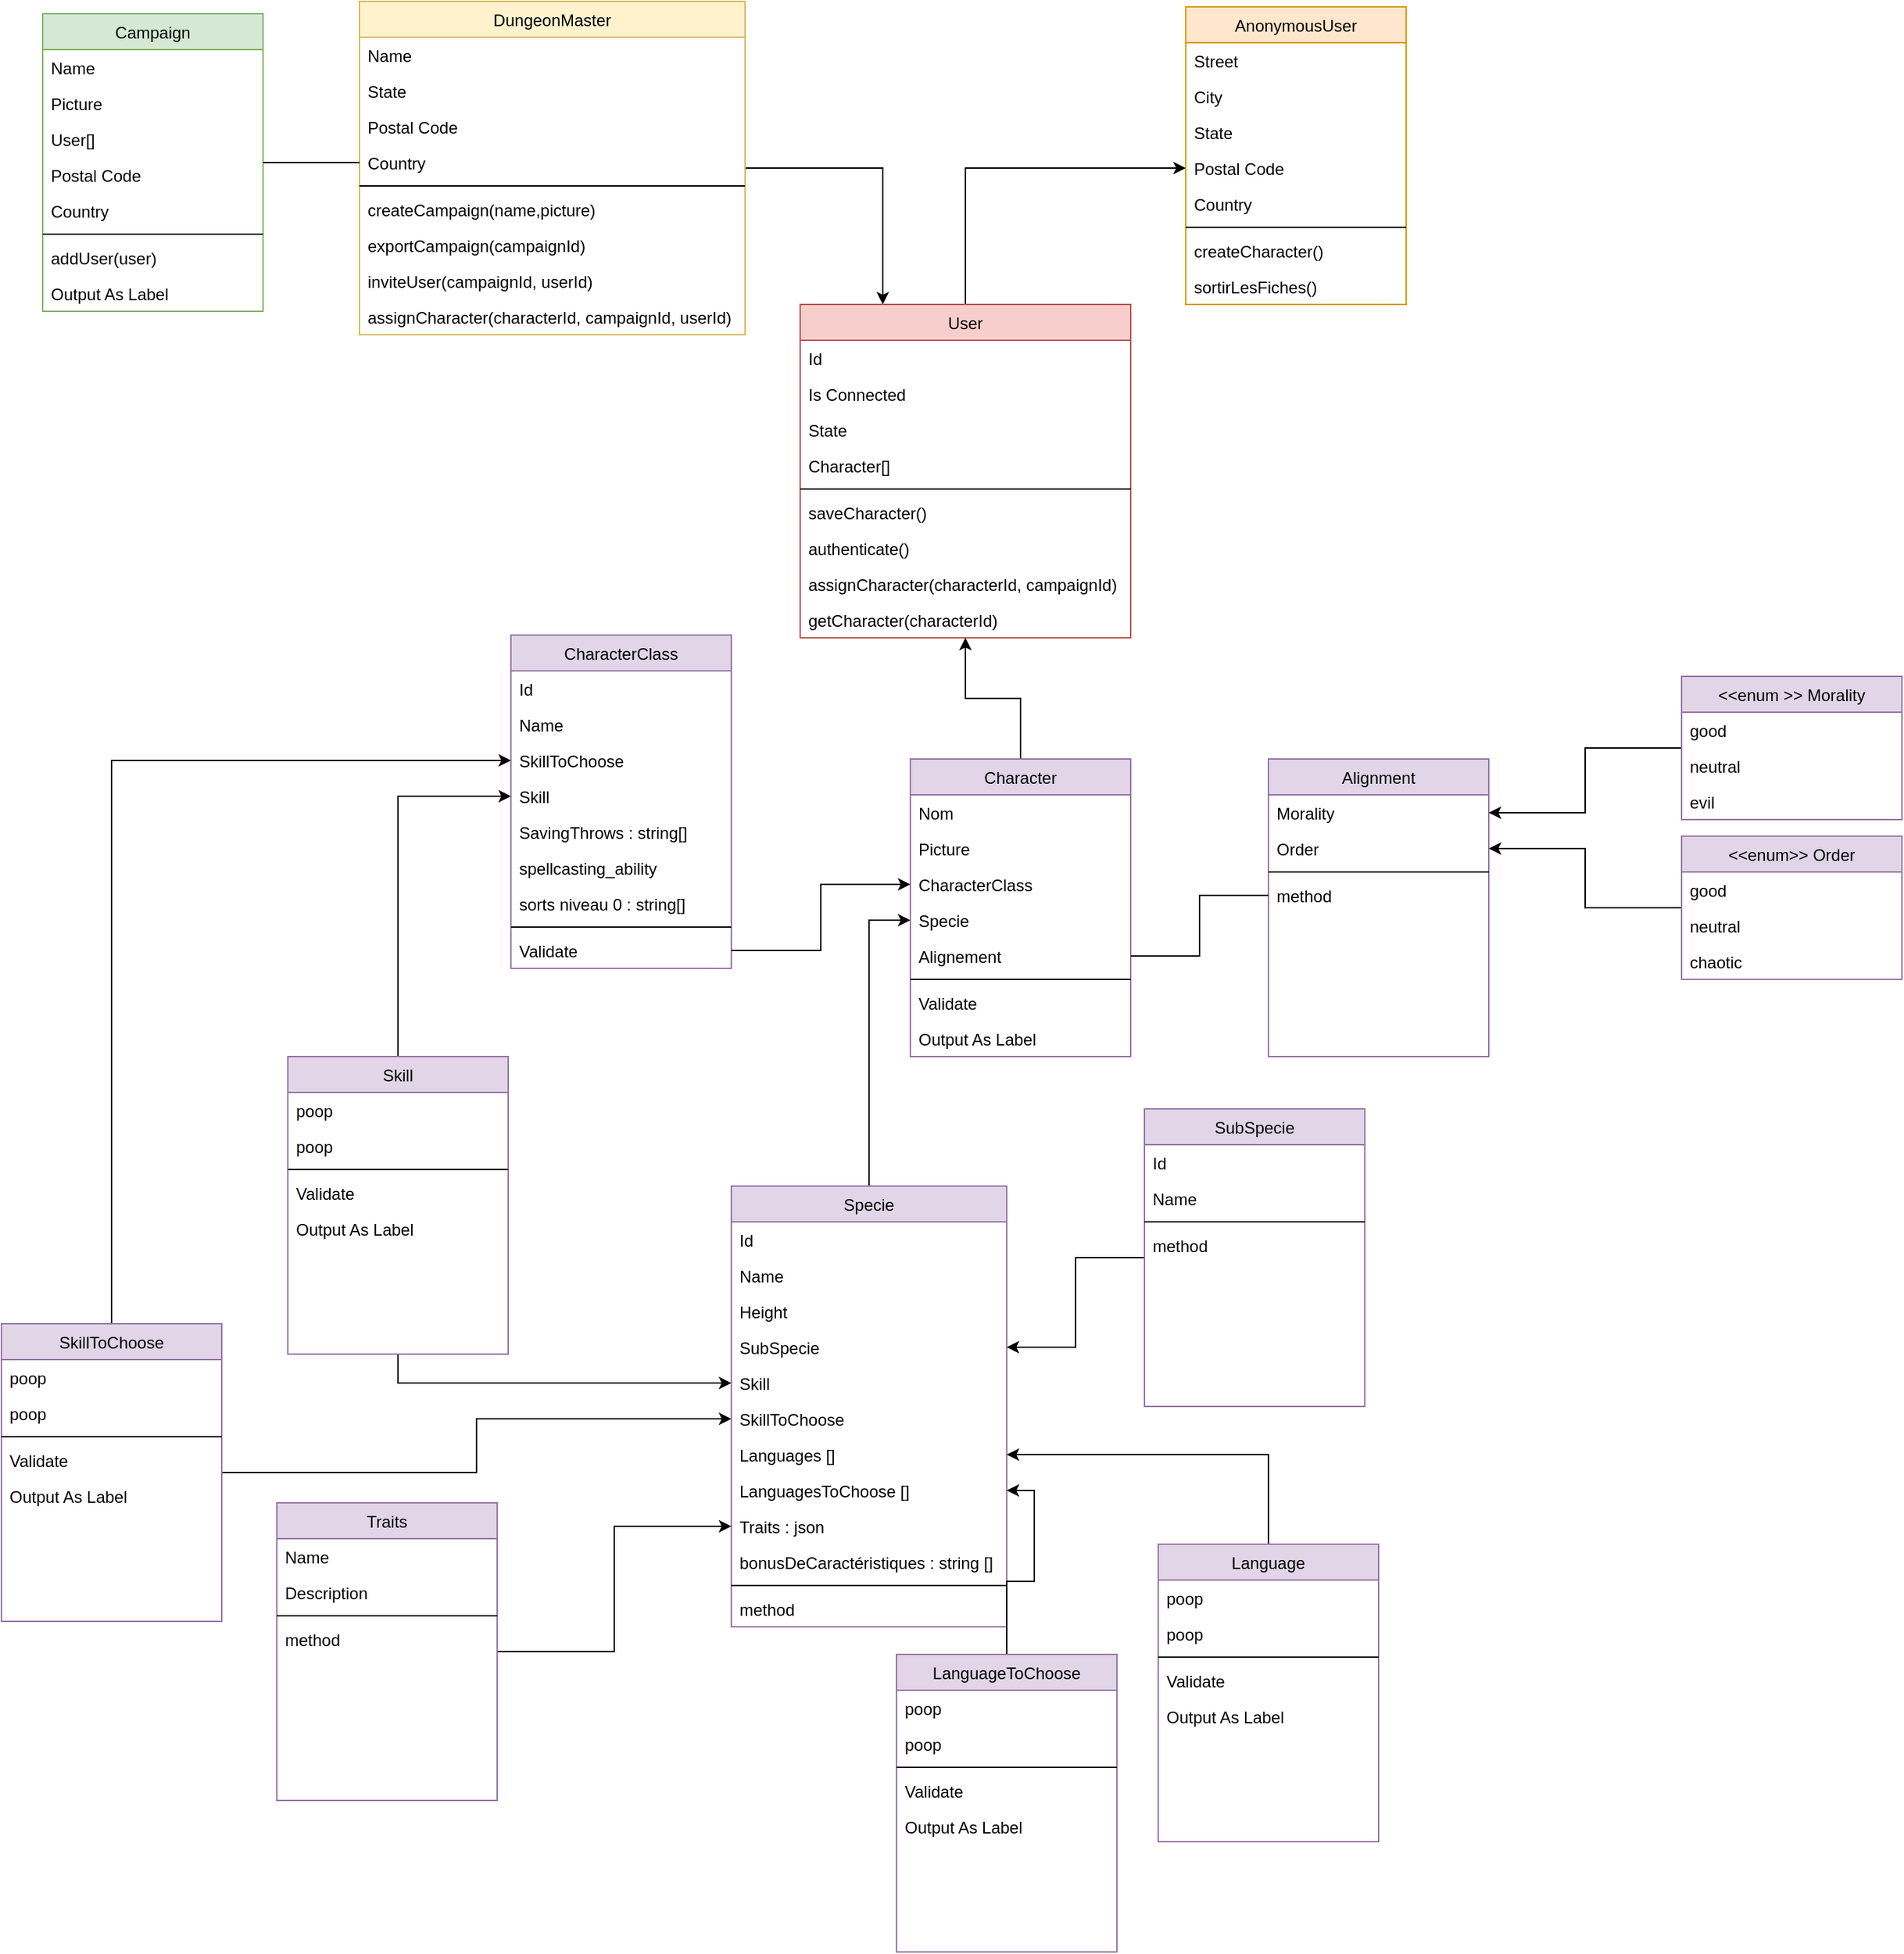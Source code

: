 <mxfile version="24.7.16">
  <diagram id="C5RBs43oDa-KdzZeNtuy" name="Page-1">
    <mxGraphModel dx="1887" dy="766" grid="1" gridSize="10" guides="1" tooltips="1" connect="1" arrows="1" fold="1" page="1" pageScale="1" pageWidth="827" pageHeight="1169" math="0" shadow="0">
      <root>
        <mxCell id="WIyWlLk6GJQsqaUBKTNV-0" />
        <mxCell id="WIyWlLk6GJQsqaUBKTNV-1" parent="WIyWlLk6GJQsqaUBKTNV-0" />
        <mxCell id="zkfFHV4jXpPFQw0GAbJ--17" value="AnonymousUser" style="swimlane;fontStyle=0;align=center;verticalAlign=top;childLayout=stackLayout;horizontal=1;startSize=26;horizontalStack=0;resizeParent=1;resizeLast=0;collapsible=1;marginBottom=0;rounded=0;shadow=0;strokeWidth=1;fillColor=#ffe6cc;strokeColor=#d79b00;" parent="WIyWlLk6GJQsqaUBKTNV-1" vertex="1">
          <mxGeometry x="600" y="64" width="160" height="216" as="geometry">
            <mxRectangle x="550" y="140" width="160" height="26" as="alternateBounds" />
          </mxGeometry>
        </mxCell>
        <mxCell id="zkfFHV4jXpPFQw0GAbJ--18" value="Street" style="text;align=left;verticalAlign=top;spacingLeft=4;spacingRight=4;overflow=hidden;rotatable=0;points=[[0,0.5],[1,0.5]];portConstraint=eastwest;" parent="zkfFHV4jXpPFQw0GAbJ--17" vertex="1">
          <mxGeometry y="26" width="160" height="26" as="geometry" />
        </mxCell>
        <mxCell id="zkfFHV4jXpPFQw0GAbJ--19" value="City" style="text;align=left;verticalAlign=top;spacingLeft=4;spacingRight=4;overflow=hidden;rotatable=0;points=[[0,0.5],[1,0.5]];portConstraint=eastwest;rounded=0;shadow=0;html=0;" parent="zkfFHV4jXpPFQw0GAbJ--17" vertex="1">
          <mxGeometry y="52" width="160" height="26" as="geometry" />
        </mxCell>
        <mxCell id="zkfFHV4jXpPFQw0GAbJ--20" value="State" style="text;align=left;verticalAlign=top;spacingLeft=4;spacingRight=4;overflow=hidden;rotatable=0;points=[[0,0.5],[1,0.5]];portConstraint=eastwest;rounded=0;shadow=0;html=0;" parent="zkfFHV4jXpPFQw0GAbJ--17" vertex="1">
          <mxGeometry y="78" width="160" height="26" as="geometry" />
        </mxCell>
        <mxCell id="zkfFHV4jXpPFQw0GAbJ--21" value="Postal Code" style="text;align=left;verticalAlign=top;spacingLeft=4;spacingRight=4;overflow=hidden;rotatable=0;points=[[0,0.5],[1,0.5]];portConstraint=eastwest;rounded=0;shadow=0;html=0;" parent="zkfFHV4jXpPFQw0GAbJ--17" vertex="1">
          <mxGeometry y="104" width="160" height="26" as="geometry" />
        </mxCell>
        <mxCell id="zkfFHV4jXpPFQw0GAbJ--22" value="Country" style="text;align=left;verticalAlign=top;spacingLeft=4;spacingRight=4;overflow=hidden;rotatable=0;points=[[0,0.5],[1,0.5]];portConstraint=eastwest;rounded=0;shadow=0;html=0;" parent="zkfFHV4jXpPFQw0GAbJ--17" vertex="1">
          <mxGeometry y="130" width="160" height="26" as="geometry" />
        </mxCell>
        <mxCell id="zkfFHV4jXpPFQw0GAbJ--23" value="" style="line;html=1;strokeWidth=1;align=left;verticalAlign=middle;spacingTop=-1;spacingLeft=3;spacingRight=3;rotatable=0;labelPosition=right;points=[];portConstraint=eastwest;" parent="zkfFHV4jXpPFQw0GAbJ--17" vertex="1">
          <mxGeometry y="156" width="160" height="8" as="geometry" />
        </mxCell>
        <mxCell id="zkfFHV4jXpPFQw0GAbJ--24" value="createCharacter()" style="text;align=left;verticalAlign=top;spacingLeft=4;spacingRight=4;overflow=hidden;rotatable=0;points=[[0,0.5],[1,0.5]];portConstraint=eastwest;" parent="zkfFHV4jXpPFQw0GAbJ--17" vertex="1">
          <mxGeometry y="164" width="160" height="26" as="geometry" />
        </mxCell>
        <mxCell id="zkfFHV4jXpPFQw0GAbJ--25" value="sortirLesFiches()" style="text;align=left;verticalAlign=top;spacingLeft=4;spacingRight=4;overflow=hidden;rotatable=0;points=[[0,0.5],[1,0.5]];portConstraint=eastwest;" parent="zkfFHV4jXpPFQw0GAbJ--17" vertex="1">
          <mxGeometry y="190" width="160" height="26" as="geometry" />
        </mxCell>
        <mxCell id="bX2xPzZNWtFRiliaFKs1-122" style="edgeStyle=orthogonalEdgeStyle;rounded=0;orthogonalLoop=1;jettySize=auto;html=1;entryX=0.25;entryY=0;entryDx=0;entryDy=0;" parent="WIyWlLk6GJQsqaUBKTNV-1" source="bX2xPzZNWtFRiliaFKs1-0" target="bX2xPzZNWtFRiliaFKs1-9" edge="1">
          <mxGeometry relative="1" as="geometry" />
        </mxCell>
        <mxCell id="bX2xPzZNWtFRiliaFKs1-0" value="DungeonMaster" style="swimlane;fontStyle=0;align=center;verticalAlign=top;childLayout=stackLayout;horizontal=1;startSize=26;horizontalStack=0;resizeParent=1;resizeLast=0;collapsible=1;marginBottom=0;rounded=0;shadow=0;strokeWidth=1;fillColor=#fff2cc;strokeColor=#d6b656;" parent="WIyWlLk6GJQsqaUBKTNV-1" vertex="1">
          <mxGeometry y="60" width="280" height="242" as="geometry">
            <mxRectangle x="550" y="140" width="160" height="26" as="alternateBounds" />
          </mxGeometry>
        </mxCell>
        <mxCell id="bX2xPzZNWtFRiliaFKs1-2" value="Name" style="text;align=left;verticalAlign=top;spacingLeft=4;spacingRight=4;overflow=hidden;rotatable=0;points=[[0,0.5],[1,0.5]];portConstraint=eastwest;rounded=0;shadow=0;html=0;" parent="bX2xPzZNWtFRiliaFKs1-0" vertex="1">
          <mxGeometry y="26" width="280" height="26" as="geometry" />
        </mxCell>
        <mxCell id="bX2xPzZNWtFRiliaFKs1-3" value="State" style="text;align=left;verticalAlign=top;spacingLeft=4;spacingRight=4;overflow=hidden;rotatable=0;points=[[0,0.5],[1,0.5]];portConstraint=eastwest;rounded=0;shadow=0;html=0;" parent="bX2xPzZNWtFRiliaFKs1-0" vertex="1">
          <mxGeometry y="52" width="280" height="26" as="geometry" />
        </mxCell>
        <mxCell id="bX2xPzZNWtFRiliaFKs1-4" value="Postal Code" style="text;align=left;verticalAlign=top;spacingLeft=4;spacingRight=4;overflow=hidden;rotatable=0;points=[[0,0.5],[1,0.5]];portConstraint=eastwest;rounded=0;shadow=0;html=0;" parent="bX2xPzZNWtFRiliaFKs1-0" vertex="1">
          <mxGeometry y="78" width="280" height="26" as="geometry" />
        </mxCell>
        <mxCell id="bX2xPzZNWtFRiliaFKs1-5" value="Country" style="text;align=left;verticalAlign=top;spacingLeft=4;spacingRight=4;overflow=hidden;rotatable=0;points=[[0,0.5],[1,0.5]];portConstraint=eastwest;rounded=0;shadow=0;html=0;" parent="bX2xPzZNWtFRiliaFKs1-0" vertex="1">
          <mxGeometry y="104" width="280" height="26" as="geometry" />
        </mxCell>
        <mxCell id="bX2xPzZNWtFRiliaFKs1-6" value="" style="line;html=1;strokeWidth=1;align=left;verticalAlign=middle;spacingTop=-1;spacingLeft=3;spacingRight=3;rotatable=0;labelPosition=right;points=[];portConstraint=eastwest;" parent="bX2xPzZNWtFRiliaFKs1-0" vertex="1">
          <mxGeometry y="130" width="280" height="8" as="geometry" />
        </mxCell>
        <mxCell id="bX2xPzZNWtFRiliaFKs1-7" value="createCampaign(name,picture)" style="text;align=left;verticalAlign=top;spacingLeft=4;spacingRight=4;overflow=hidden;rotatable=0;points=[[0,0.5],[1,0.5]];portConstraint=eastwest;" parent="bX2xPzZNWtFRiliaFKs1-0" vertex="1">
          <mxGeometry y="138" width="280" height="26" as="geometry" />
        </mxCell>
        <mxCell id="bX2xPzZNWtFRiliaFKs1-8" value="exportCampaign(campaignId)" style="text;align=left;verticalAlign=top;spacingLeft=4;spacingRight=4;overflow=hidden;rotatable=0;points=[[0,0.5],[1,0.5]];portConstraint=eastwest;" parent="bX2xPzZNWtFRiliaFKs1-0" vertex="1">
          <mxGeometry y="164" width="280" height="26" as="geometry" />
        </mxCell>
        <mxCell id="TBoMrT-EHcbr-hpZWNhf-5" value="inviteUser(campaignId, userId)" style="text;align=left;verticalAlign=top;spacingLeft=4;spacingRight=4;overflow=hidden;rotatable=0;points=[[0,0.5],[1,0.5]];portConstraint=eastwest;" vertex="1" parent="bX2xPzZNWtFRiliaFKs1-0">
          <mxGeometry y="190" width="280" height="26" as="geometry" />
        </mxCell>
        <mxCell id="TBoMrT-EHcbr-hpZWNhf-6" value="assignCharacter(characterId, campaignId, userId)" style="text;align=left;verticalAlign=top;spacingLeft=4;spacingRight=4;overflow=hidden;rotatable=0;points=[[0,0.5],[1,0.5]];portConstraint=eastwest;" vertex="1" parent="bX2xPzZNWtFRiliaFKs1-0">
          <mxGeometry y="216" width="280" height="26" as="geometry" />
        </mxCell>
        <mxCell id="TBoMrT-EHcbr-hpZWNhf-1" style="edgeStyle=orthogonalEdgeStyle;rounded=0;orthogonalLoop=1;jettySize=auto;html=1;entryX=0;entryY=0.5;entryDx=0;entryDy=0;" edge="1" parent="WIyWlLk6GJQsqaUBKTNV-1" source="bX2xPzZNWtFRiliaFKs1-9" target="zkfFHV4jXpPFQw0GAbJ--21">
          <mxGeometry relative="1" as="geometry" />
        </mxCell>
        <mxCell id="bX2xPzZNWtFRiliaFKs1-9" value="User" style="swimlane;fontStyle=0;align=center;verticalAlign=top;childLayout=stackLayout;horizontal=1;startSize=26;horizontalStack=0;resizeParent=1;resizeLast=0;collapsible=1;marginBottom=0;rounded=0;shadow=0;strokeWidth=1;fillColor=#f8cecc;strokeColor=#b85450;" parent="WIyWlLk6GJQsqaUBKTNV-1" vertex="1">
          <mxGeometry x="320" y="280" width="240" height="242" as="geometry">
            <mxRectangle x="550" y="140" width="160" height="26" as="alternateBounds" />
          </mxGeometry>
        </mxCell>
        <mxCell id="bX2xPzZNWtFRiliaFKs1-10" value="Id" style="text;align=left;verticalAlign=top;spacingLeft=4;spacingRight=4;overflow=hidden;rotatable=0;points=[[0,0.5],[1,0.5]];portConstraint=eastwest;" parent="bX2xPzZNWtFRiliaFKs1-9" vertex="1">
          <mxGeometry y="26" width="240" height="26" as="geometry" />
        </mxCell>
        <mxCell id="bX2xPzZNWtFRiliaFKs1-11" value="Is Connected" style="text;align=left;verticalAlign=top;spacingLeft=4;spacingRight=4;overflow=hidden;rotatable=0;points=[[0,0.5],[1,0.5]];portConstraint=eastwest;rounded=0;shadow=0;html=0;" parent="bX2xPzZNWtFRiliaFKs1-9" vertex="1">
          <mxGeometry y="52" width="240" height="26" as="geometry" />
        </mxCell>
        <mxCell id="bX2xPzZNWtFRiliaFKs1-12" value="State" style="text;align=left;verticalAlign=top;spacingLeft=4;spacingRight=4;overflow=hidden;rotatable=0;points=[[0,0.5],[1,0.5]];portConstraint=eastwest;rounded=0;shadow=0;html=0;" parent="bX2xPzZNWtFRiliaFKs1-9" vertex="1">
          <mxGeometry y="78" width="240" height="26" as="geometry" />
        </mxCell>
        <mxCell id="bX2xPzZNWtFRiliaFKs1-13" value="Character[]" style="text;align=left;verticalAlign=top;spacingLeft=4;spacingRight=4;overflow=hidden;rotatable=0;points=[[0,0.5],[1,0.5]];portConstraint=eastwest;rounded=0;shadow=0;html=0;" parent="bX2xPzZNWtFRiliaFKs1-9" vertex="1">
          <mxGeometry y="104" width="240" height="26" as="geometry" />
        </mxCell>
        <mxCell id="bX2xPzZNWtFRiliaFKs1-15" value="" style="line;html=1;strokeWidth=1;align=left;verticalAlign=middle;spacingTop=-1;spacingLeft=3;spacingRight=3;rotatable=0;labelPosition=right;points=[];portConstraint=eastwest;" parent="bX2xPzZNWtFRiliaFKs1-9" vertex="1">
          <mxGeometry y="130" width="240" height="8" as="geometry" />
        </mxCell>
        <mxCell id="bX2xPzZNWtFRiliaFKs1-16" value="saveCharacter()" style="text;align=left;verticalAlign=top;spacingLeft=4;spacingRight=4;overflow=hidden;rotatable=0;points=[[0,0.5],[1,0.5]];portConstraint=eastwest;" parent="bX2xPzZNWtFRiliaFKs1-9" vertex="1">
          <mxGeometry y="138" width="240" height="26" as="geometry" />
        </mxCell>
        <mxCell id="bX2xPzZNWtFRiliaFKs1-17" value="authenticate()" style="text;align=left;verticalAlign=top;spacingLeft=4;spacingRight=4;overflow=hidden;rotatable=0;points=[[0,0.5],[1,0.5]];portConstraint=eastwest;" parent="bX2xPzZNWtFRiliaFKs1-9" vertex="1">
          <mxGeometry y="164" width="240" height="26" as="geometry" />
        </mxCell>
        <mxCell id="TBoMrT-EHcbr-hpZWNhf-0" value="assignCharacter(characterId, campaignId)" style="text;align=left;verticalAlign=top;spacingLeft=4;spacingRight=4;overflow=hidden;rotatable=0;points=[[0,0.5],[1,0.5]];portConstraint=eastwest;" vertex="1" parent="bX2xPzZNWtFRiliaFKs1-9">
          <mxGeometry y="190" width="240" height="26" as="geometry" />
        </mxCell>
        <mxCell id="TBoMrT-EHcbr-hpZWNhf-27" value="getCharacter(characterId)" style="text;align=left;verticalAlign=top;spacingLeft=4;spacingRight=4;overflow=hidden;rotatable=0;points=[[0,0.5],[1,0.5]];portConstraint=eastwest;" vertex="1" parent="bX2xPzZNWtFRiliaFKs1-9">
          <mxGeometry y="216" width="240" height="26" as="geometry" />
        </mxCell>
        <mxCell id="bX2xPzZNWtFRiliaFKs1-85" style="edgeStyle=orthogonalEdgeStyle;rounded=0;orthogonalLoop=1;jettySize=auto;html=1;entryX=0.5;entryY=1;entryDx=0;entryDy=0;" parent="WIyWlLk6GJQsqaUBKTNV-1" source="bX2xPzZNWtFRiliaFKs1-20" target="bX2xPzZNWtFRiliaFKs1-9" edge="1">
          <mxGeometry relative="1" as="geometry" />
        </mxCell>
        <mxCell id="bX2xPzZNWtFRiliaFKs1-20" value="Character" style="swimlane;fontStyle=0;align=center;verticalAlign=top;childLayout=stackLayout;horizontal=1;startSize=26;horizontalStack=0;resizeParent=1;resizeLast=0;collapsible=1;marginBottom=0;rounded=0;shadow=0;strokeWidth=1;fillColor=#e1d5e7;strokeColor=#9673a6;" parent="WIyWlLk6GJQsqaUBKTNV-1" vertex="1">
          <mxGeometry x="400" y="610" width="160" height="216" as="geometry">
            <mxRectangle x="550" y="140" width="160" height="26" as="alternateBounds" />
          </mxGeometry>
        </mxCell>
        <mxCell id="bX2xPzZNWtFRiliaFKs1-21" value="Nom" style="text;align=left;verticalAlign=top;spacingLeft=4;spacingRight=4;overflow=hidden;rotatable=0;points=[[0,0.5],[1,0.5]];portConstraint=eastwest;" parent="bX2xPzZNWtFRiliaFKs1-20" vertex="1">
          <mxGeometry y="26" width="160" height="26" as="geometry" />
        </mxCell>
        <mxCell id="bX2xPzZNWtFRiliaFKs1-22" value="Picture" style="text;align=left;verticalAlign=top;spacingLeft=4;spacingRight=4;overflow=hidden;rotatable=0;points=[[0,0.5],[1,0.5]];portConstraint=eastwest;rounded=0;shadow=0;html=0;" parent="bX2xPzZNWtFRiliaFKs1-20" vertex="1">
          <mxGeometry y="52" width="160" height="26" as="geometry" />
        </mxCell>
        <mxCell id="bX2xPzZNWtFRiliaFKs1-24" value="CharacterClass" style="text;align=left;verticalAlign=top;spacingLeft=4;spacingRight=4;overflow=hidden;rotatable=0;points=[[0,0.5],[1,0.5]];portConstraint=eastwest;rounded=0;shadow=0;html=0;" parent="bX2xPzZNWtFRiliaFKs1-20" vertex="1">
          <mxGeometry y="78" width="160" height="26" as="geometry" />
        </mxCell>
        <mxCell id="bX2xPzZNWtFRiliaFKs1-25" value="Specie" style="text;align=left;verticalAlign=top;spacingLeft=4;spacingRight=4;overflow=hidden;rotatable=0;points=[[0,0.5],[1,0.5]];portConstraint=eastwest;rounded=0;shadow=0;html=0;" parent="bX2xPzZNWtFRiliaFKs1-20" vertex="1">
          <mxGeometry y="104" width="160" height="26" as="geometry" />
        </mxCell>
        <mxCell id="bX2xPzZNWtFRiliaFKs1-123" value="Alignement" style="text;align=left;verticalAlign=top;spacingLeft=4;spacingRight=4;overflow=hidden;rotatable=0;points=[[0,0.5],[1,0.5]];portConstraint=eastwest;rounded=0;shadow=0;html=0;" parent="bX2xPzZNWtFRiliaFKs1-20" vertex="1">
          <mxGeometry y="130" width="160" height="26" as="geometry" />
        </mxCell>
        <mxCell id="bX2xPzZNWtFRiliaFKs1-26" value="" style="line;html=1;strokeWidth=1;align=left;verticalAlign=middle;spacingTop=-1;spacingLeft=3;spacingRight=3;rotatable=0;labelPosition=right;points=[];portConstraint=eastwest;" parent="bX2xPzZNWtFRiliaFKs1-20" vertex="1">
          <mxGeometry y="156" width="160" height="8" as="geometry" />
        </mxCell>
        <mxCell id="bX2xPzZNWtFRiliaFKs1-27" value="Validate" style="text;align=left;verticalAlign=top;spacingLeft=4;spacingRight=4;overflow=hidden;rotatable=0;points=[[0,0.5],[1,0.5]];portConstraint=eastwest;" parent="bX2xPzZNWtFRiliaFKs1-20" vertex="1">
          <mxGeometry y="164" width="160" height="26" as="geometry" />
        </mxCell>
        <mxCell id="bX2xPzZNWtFRiliaFKs1-28" value="Output As Label" style="text;align=left;verticalAlign=top;spacingLeft=4;spacingRight=4;overflow=hidden;rotatable=0;points=[[0,0.5],[1,0.5]];portConstraint=eastwest;" parent="bX2xPzZNWtFRiliaFKs1-20" vertex="1">
          <mxGeometry y="190" width="160" height="26" as="geometry" />
        </mxCell>
        <mxCell id="bX2xPzZNWtFRiliaFKs1-29" value="Campaign" style="swimlane;fontStyle=0;align=center;verticalAlign=top;childLayout=stackLayout;horizontal=1;startSize=26;horizontalStack=0;resizeParent=1;resizeLast=0;collapsible=1;marginBottom=0;rounded=0;shadow=0;strokeWidth=1;fillColor=#d5e8d4;strokeColor=#82b366;" parent="WIyWlLk6GJQsqaUBKTNV-1" vertex="1">
          <mxGeometry x="-230" y="69" width="160" height="216" as="geometry">
            <mxRectangle x="550" y="140" width="160" height="26" as="alternateBounds" />
          </mxGeometry>
        </mxCell>
        <mxCell id="bX2xPzZNWtFRiliaFKs1-30" value="Name" style="text;align=left;verticalAlign=top;spacingLeft=4;spacingRight=4;overflow=hidden;rotatable=0;points=[[0,0.5],[1,0.5]];portConstraint=eastwest;" parent="bX2xPzZNWtFRiliaFKs1-29" vertex="1">
          <mxGeometry y="26" width="160" height="26" as="geometry" />
        </mxCell>
        <mxCell id="bX2xPzZNWtFRiliaFKs1-32" value="Picture" style="text;align=left;verticalAlign=top;spacingLeft=4;spacingRight=4;overflow=hidden;rotatable=0;points=[[0,0.5],[1,0.5]];portConstraint=eastwest;rounded=0;shadow=0;html=0;" parent="bX2xPzZNWtFRiliaFKs1-29" vertex="1">
          <mxGeometry y="52" width="160" height="26" as="geometry" />
        </mxCell>
        <mxCell id="bX2xPzZNWtFRiliaFKs1-31" value="User[]" style="text;align=left;verticalAlign=top;spacingLeft=4;spacingRight=4;overflow=hidden;rotatable=0;points=[[0,0.5],[1,0.5]];portConstraint=eastwest;rounded=0;shadow=0;html=0;" parent="bX2xPzZNWtFRiliaFKs1-29" vertex="1">
          <mxGeometry y="78" width="160" height="26" as="geometry" />
        </mxCell>
        <mxCell id="bX2xPzZNWtFRiliaFKs1-33" value="Postal Code" style="text;align=left;verticalAlign=top;spacingLeft=4;spacingRight=4;overflow=hidden;rotatable=0;points=[[0,0.5],[1,0.5]];portConstraint=eastwest;rounded=0;shadow=0;html=0;" parent="bX2xPzZNWtFRiliaFKs1-29" vertex="1">
          <mxGeometry y="104" width="160" height="26" as="geometry" />
        </mxCell>
        <mxCell id="bX2xPzZNWtFRiliaFKs1-34" value="Country" style="text;align=left;verticalAlign=top;spacingLeft=4;spacingRight=4;overflow=hidden;rotatable=0;points=[[0,0.5],[1,0.5]];portConstraint=eastwest;rounded=0;shadow=0;html=0;" parent="bX2xPzZNWtFRiliaFKs1-29" vertex="1">
          <mxGeometry y="130" width="160" height="26" as="geometry" />
        </mxCell>
        <mxCell id="bX2xPzZNWtFRiliaFKs1-35" value="" style="line;html=1;strokeWidth=1;align=left;verticalAlign=middle;spacingTop=-1;spacingLeft=3;spacingRight=3;rotatable=0;labelPosition=right;points=[];portConstraint=eastwest;" parent="bX2xPzZNWtFRiliaFKs1-29" vertex="1">
          <mxGeometry y="156" width="160" height="8" as="geometry" />
        </mxCell>
        <mxCell id="bX2xPzZNWtFRiliaFKs1-36" value="addUser(user)" style="text;align=left;verticalAlign=top;spacingLeft=4;spacingRight=4;overflow=hidden;rotatable=0;points=[[0,0.5],[1,0.5]];portConstraint=eastwest;" parent="bX2xPzZNWtFRiliaFKs1-29" vertex="1">
          <mxGeometry y="164" width="160" height="26" as="geometry" />
        </mxCell>
        <mxCell id="bX2xPzZNWtFRiliaFKs1-37" value="Output As Label" style="text;align=left;verticalAlign=top;spacingLeft=4;spacingRight=4;overflow=hidden;rotatable=0;points=[[0,0.5],[1,0.5]];portConstraint=eastwest;" parent="bX2xPzZNWtFRiliaFKs1-29" vertex="1">
          <mxGeometry y="190" width="160" height="26" as="geometry" />
        </mxCell>
        <mxCell id="bX2xPzZNWtFRiliaFKs1-57" style="edgeStyle=orthogonalEdgeStyle;rounded=0;orthogonalLoop=1;jettySize=auto;html=1;entryX=0;entryY=0.5;entryDx=0;entryDy=0;" parent="WIyWlLk6GJQsqaUBKTNV-1" source="bX2xPzZNWtFRiliaFKs1-38" target="bX2xPzZNWtFRiliaFKs1-25" edge="1">
          <mxGeometry relative="1" as="geometry" />
        </mxCell>
        <mxCell id="bX2xPzZNWtFRiliaFKs1-38" value="Specie" style="swimlane;fontStyle=0;align=center;verticalAlign=top;childLayout=stackLayout;horizontal=1;startSize=26;horizontalStack=0;resizeParent=1;resizeLast=0;collapsible=1;marginBottom=0;rounded=0;shadow=0;strokeWidth=1;fillColor=#e1d5e7;strokeColor=#9673a6;" parent="WIyWlLk6GJQsqaUBKTNV-1" vertex="1">
          <mxGeometry x="270" y="920" width="200" height="320" as="geometry">
            <mxRectangle x="550" y="140" width="160" height="26" as="alternateBounds" />
          </mxGeometry>
        </mxCell>
        <mxCell id="bX2xPzZNWtFRiliaFKs1-39" value="Id" style="text;align=left;verticalAlign=top;spacingLeft=4;spacingRight=4;overflow=hidden;rotatable=0;points=[[0,0.5],[1,0.5]];portConstraint=eastwest;" parent="bX2xPzZNWtFRiliaFKs1-38" vertex="1">
          <mxGeometry y="26" width="200" height="26" as="geometry" />
        </mxCell>
        <mxCell id="bX2xPzZNWtFRiliaFKs1-40" value="Name" style="text;align=left;verticalAlign=top;spacingLeft=4;spacingRight=4;overflow=hidden;rotatable=0;points=[[0,0.5],[1,0.5]];portConstraint=eastwest;rounded=0;shadow=0;html=0;" parent="bX2xPzZNWtFRiliaFKs1-38" vertex="1">
          <mxGeometry y="52" width="200" height="26" as="geometry" />
        </mxCell>
        <mxCell id="bX2xPzZNWtFRiliaFKs1-41" value="Height" style="text;align=left;verticalAlign=top;spacingLeft=4;spacingRight=4;overflow=hidden;rotatable=0;points=[[0,0.5],[1,0.5]];portConstraint=eastwest;rounded=0;shadow=0;html=0;" parent="bX2xPzZNWtFRiliaFKs1-38" vertex="1">
          <mxGeometry y="78" width="200" height="26" as="geometry" />
        </mxCell>
        <mxCell id="bX2xPzZNWtFRiliaFKs1-42" value="SubSpecie" style="text;align=left;verticalAlign=top;spacingLeft=4;spacingRight=4;overflow=hidden;rotatable=0;points=[[0,0.5],[1,0.5]];portConstraint=eastwest;rounded=0;shadow=0;html=0;" parent="bX2xPzZNWtFRiliaFKs1-38" vertex="1">
          <mxGeometry y="104" width="200" height="26" as="geometry" />
        </mxCell>
        <mxCell id="bX2xPzZNWtFRiliaFKs1-43" value="Skill" style="text;align=left;verticalAlign=top;spacingLeft=4;spacingRight=4;overflow=hidden;rotatable=0;points=[[0,0.5],[1,0.5]];portConstraint=eastwest;rounded=0;shadow=0;html=0;" parent="bX2xPzZNWtFRiliaFKs1-38" vertex="1">
          <mxGeometry y="130" width="200" height="26" as="geometry" />
        </mxCell>
        <mxCell id="bX2xPzZNWtFRiliaFKs1-86" value="SkillToChoose" style="text;align=left;verticalAlign=top;spacingLeft=4;spacingRight=4;overflow=hidden;rotatable=0;points=[[0,0.5],[1,0.5]];portConstraint=eastwest;rounded=0;shadow=0;html=0;" parent="bX2xPzZNWtFRiliaFKs1-38" vertex="1">
          <mxGeometry y="156" width="200" height="26" as="geometry" />
        </mxCell>
        <mxCell id="bX2xPzZNWtFRiliaFKs1-90" value="Languages []" style="text;align=left;verticalAlign=top;spacingLeft=4;spacingRight=4;overflow=hidden;rotatable=0;points=[[0,0.5],[1,0.5]];portConstraint=eastwest;" parent="bX2xPzZNWtFRiliaFKs1-38" vertex="1">
          <mxGeometry y="182" width="200" height="26" as="geometry" />
        </mxCell>
        <mxCell id="bX2xPzZNWtFRiliaFKs1-45" value="LanguagesToChoose []" style="text;align=left;verticalAlign=top;spacingLeft=4;spacingRight=4;overflow=hidden;rotatable=0;points=[[0,0.5],[1,0.5]];portConstraint=eastwest;" parent="bX2xPzZNWtFRiliaFKs1-38" vertex="1">
          <mxGeometry y="208" width="200" height="26" as="geometry" />
        </mxCell>
        <mxCell id="bX2xPzZNWtFRiliaFKs1-111" value="Traits : json" style="text;align=left;verticalAlign=top;spacingLeft=4;spacingRight=4;overflow=hidden;rotatable=0;points=[[0,0.5],[1,0.5]];portConstraint=eastwest;" parent="bX2xPzZNWtFRiliaFKs1-38" vertex="1">
          <mxGeometry y="234" width="200" height="26" as="geometry" />
        </mxCell>
        <mxCell id="bX2xPzZNWtFRiliaFKs1-46" value="bonusDeCaractéristiques : string []" style="text;align=left;verticalAlign=top;spacingLeft=4;spacingRight=4;overflow=hidden;rotatable=0;points=[[0,0.5],[1,0.5]];portConstraint=eastwest;" parent="bX2xPzZNWtFRiliaFKs1-38" vertex="1">
          <mxGeometry y="260" width="200" height="26" as="geometry" />
        </mxCell>
        <mxCell id="bX2xPzZNWtFRiliaFKs1-44" value="" style="line;html=1;strokeWidth=1;align=left;verticalAlign=middle;spacingTop=-1;spacingLeft=3;spacingRight=3;rotatable=0;labelPosition=right;points=[];portConstraint=eastwest;" parent="bX2xPzZNWtFRiliaFKs1-38" vertex="1">
          <mxGeometry y="286" width="200" height="8" as="geometry" />
        </mxCell>
        <mxCell id="TBoMrT-EHcbr-hpZWNhf-7" value="method" style="text;align=left;verticalAlign=top;spacingLeft=4;spacingRight=4;overflow=hidden;rotatable=0;points=[[0,0.5],[1,0.5]];portConstraint=eastwest;" vertex="1" parent="bX2xPzZNWtFRiliaFKs1-38">
          <mxGeometry y="294" width="200" height="26" as="geometry" />
        </mxCell>
        <mxCell id="bX2xPzZNWtFRiliaFKs1-67" style="edgeStyle=orthogonalEdgeStyle;rounded=0;orthogonalLoop=1;jettySize=auto;html=1;entryX=1;entryY=0.5;entryDx=0;entryDy=0;" parent="WIyWlLk6GJQsqaUBKTNV-1" source="bX2xPzZNWtFRiliaFKs1-47" target="bX2xPzZNWtFRiliaFKs1-42" edge="1">
          <mxGeometry relative="1" as="geometry" />
        </mxCell>
        <mxCell id="bX2xPzZNWtFRiliaFKs1-47" value="SubSpecie" style="swimlane;fontStyle=0;align=center;verticalAlign=top;childLayout=stackLayout;horizontal=1;startSize=26;horizontalStack=0;resizeParent=1;resizeLast=0;collapsible=1;marginBottom=0;rounded=0;shadow=0;strokeWidth=1;fillColor=#e1d5e7;strokeColor=#9673a6;" parent="WIyWlLk6GJQsqaUBKTNV-1" vertex="1">
          <mxGeometry x="570" y="864" width="160" height="216" as="geometry">
            <mxRectangle x="550" y="140" width="160" height="26" as="alternateBounds" />
          </mxGeometry>
        </mxCell>
        <mxCell id="bX2xPzZNWtFRiliaFKs1-48" value="Id" style="text;align=left;verticalAlign=top;spacingLeft=4;spacingRight=4;overflow=hidden;rotatable=0;points=[[0,0.5],[1,0.5]];portConstraint=eastwest;" parent="bX2xPzZNWtFRiliaFKs1-47" vertex="1">
          <mxGeometry y="26" width="160" height="26" as="geometry" />
        </mxCell>
        <mxCell id="bX2xPzZNWtFRiliaFKs1-49" value="Name" style="text;align=left;verticalAlign=top;spacingLeft=4;spacingRight=4;overflow=hidden;rotatable=0;points=[[0,0.5],[1,0.5]];portConstraint=eastwest;rounded=0;shadow=0;html=0;" parent="bX2xPzZNWtFRiliaFKs1-47" vertex="1">
          <mxGeometry y="52" width="160" height="26" as="geometry" />
        </mxCell>
        <mxCell id="bX2xPzZNWtFRiliaFKs1-53" value="" style="line;html=1;strokeWidth=1;align=left;verticalAlign=middle;spacingTop=-1;spacingLeft=3;spacingRight=3;rotatable=0;labelPosition=right;points=[];portConstraint=eastwest;" parent="bX2xPzZNWtFRiliaFKs1-47" vertex="1">
          <mxGeometry y="78" width="160" height="8" as="geometry" />
        </mxCell>
        <mxCell id="bX2xPzZNWtFRiliaFKs1-54" value="method" style="text;align=left;verticalAlign=top;spacingLeft=4;spacingRight=4;overflow=hidden;rotatable=0;points=[[0,0.5],[1,0.5]];portConstraint=eastwest;" parent="bX2xPzZNWtFRiliaFKs1-47" vertex="1">
          <mxGeometry y="86" width="160" height="26" as="geometry" />
        </mxCell>
        <mxCell id="bX2xPzZNWtFRiliaFKs1-89" style="edgeStyle=orthogonalEdgeStyle;rounded=0;orthogonalLoop=1;jettySize=auto;html=1;entryX=0;entryY=0.5;entryDx=0;entryDy=0;" parent="WIyWlLk6GJQsqaUBKTNV-1" source="bX2xPzZNWtFRiliaFKs1-69" target="bX2xPzZNWtFRiliaFKs1-43" edge="1">
          <mxGeometry relative="1" as="geometry" />
        </mxCell>
        <mxCell id="bX2xPzZNWtFRiliaFKs1-116" style="edgeStyle=orthogonalEdgeStyle;rounded=0;orthogonalLoop=1;jettySize=auto;html=1;entryX=0;entryY=0.5;entryDx=0;entryDy=0;" parent="WIyWlLk6GJQsqaUBKTNV-1" source="bX2xPzZNWtFRiliaFKs1-69" target="bX2xPzZNWtFRiliaFKs1-114" edge="1">
          <mxGeometry relative="1" as="geometry" />
        </mxCell>
        <mxCell id="bX2xPzZNWtFRiliaFKs1-69" value="Skill" style="swimlane;fontStyle=0;align=center;verticalAlign=top;childLayout=stackLayout;horizontal=1;startSize=26;horizontalStack=0;resizeParent=1;resizeLast=0;collapsible=1;marginBottom=0;rounded=0;shadow=0;strokeWidth=1;fillColor=#e1d5e7;strokeColor=#9673a6;" parent="WIyWlLk6GJQsqaUBKTNV-1" vertex="1">
          <mxGeometry x="-52" y="826" width="160" height="216" as="geometry">
            <mxRectangle x="550" y="140" width="160" height="26" as="alternateBounds" />
          </mxGeometry>
        </mxCell>
        <mxCell id="bX2xPzZNWtFRiliaFKs1-70" value="poop" style="text;align=left;verticalAlign=top;spacingLeft=4;spacingRight=4;overflow=hidden;rotatable=0;points=[[0,0.5],[1,0.5]];portConstraint=eastwest;" parent="bX2xPzZNWtFRiliaFKs1-69" vertex="1">
          <mxGeometry y="26" width="160" height="26" as="geometry" />
        </mxCell>
        <mxCell id="bX2xPzZNWtFRiliaFKs1-71" value="poop" style="text;align=left;verticalAlign=top;spacingLeft=4;spacingRight=4;overflow=hidden;rotatable=0;points=[[0,0.5],[1,0.5]];portConstraint=eastwest;rounded=0;shadow=0;html=0;" parent="bX2xPzZNWtFRiliaFKs1-69" vertex="1">
          <mxGeometry y="52" width="160" height="26" as="geometry" />
        </mxCell>
        <mxCell id="bX2xPzZNWtFRiliaFKs1-72" value="" style="line;html=1;strokeWidth=1;align=left;verticalAlign=middle;spacingTop=-1;spacingLeft=3;spacingRight=3;rotatable=0;labelPosition=right;points=[];portConstraint=eastwest;" parent="bX2xPzZNWtFRiliaFKs1-69" vertex="1">
          <mxGeometry y="78" width="160" height="8" as="geometry" />
        </mxCell>
        <mxCell id="bX2xPzZNWtFRiliaFKs1-73" value="Validate" style="text;align=left;verticalAlign=top;spacingLeft=4;spacingRight=4;overflow=hidden;rotatable=0;points=[[0,0.5],[1,0.5]];portConstraint=eastwest;" parent="bX2xPzZNWtFRiliaFKs1-69" vertex="1">
          <mxGeometry y="86" width="160" height="26" as="geometry" />
        </mxCell>
        <mxCell id="bX2xPzZNWtFRiliaFKs1-74" value="Output As Label" style="text;align=left;verticalAlign=top;spacingLeft=4;spacingRight=4;overflow=hidden;rotatable=0;points=[[0,0.5],[1,0.5]];portConstraint=eastwest;" parent="bX2xPzZNWtFRiliaFKs1-69" vertex="1">
          <mxGeometry y="112" width="160" height="26" as="geometry" />
        </mxCell>
        <mxCell id="bX2xPzZNWtFRiliaFKs1-87" style="edgeStyle=orthogonalEdgeStyle;rounded=0;orthogonalLoop=1;jettySize=auto;html=1;entryX=0;entryY=0.5;entryDx=0;entryDy=0;" parent="WIyWlLk6GJQsqaUBKTNV-1" source="bX2xPzZNWtFRiliaFKs1-76" target="bX2xPzZNWtFRiliaFKs1-86" edge="1">
          <mxGeometry relative="1" as="geometry" />
        </mxCell>
        <mxCell id="bX2xPzZNWtFRiliaFKs1-117" style="edgeStyle=orthogonalEdgeStyle;rounded=0;orthogonalLoop=1;jettySize=auto;html=1;entryX=0;entryY=0.5;entryDx=0;entryDy=0;" parent="WIyWlLk6GJQsqaUBKTNV-1" source="bX2xPzZNWtFRiliaFKs1-76" target="bX2xPzZNWtFRiliaFKs1-115" edge="1">
          <mxGeometry relative="1" as="geometry" />
        </mxCell>
        <mxCell id="bX2xPzZNWtFRiliaFKs1-76" value="SkillToChoose" style="swimlane;fontStyle=0;align=center;verticalAlign=top;childLayout=stackLayout;horizontal=1;startSize=26;horizontalStack=0;resizeParent=1;resizeLast=0;collapsible=1;marginBottom=0;rounded=0;shadow=0;strokeWidth=1;fillColor=#e1d5e7;strokeColor=#9673a6;" parent="WIyWlLk6GJQsqaUBKTNV-1" vertex="1">
          <mxGeometry x="-260" y="1020" width="160" height="216" as="geometry">
            <mxRectangle x="550" y="140" width="160" height="26" as="alternateBounds" />
          </mxGeometry>
        </mxCell>
        <mxCell id="bX2xPzZNWtFRiliaFKs1-77" value="poop" style="text;align=left;verticalAlign=top;spacingLeft=4;spacingRight=4;overflow=hidden;rotatable=0;points=[[0,0.5],[1,0.5]];portConstraint=eastwest;" parent="bX2xPzZNWtFRiliaFKs1-76" vertex="1">
          <mxGeometry y="26" width="160" height="26" as="geometry" />
        </mxCell>
        <mxCell id="bX2xPzZNWtFRiliaFKs1-78" value="poop" style="text;align=left;verticalAlign=top;spacingLeft=4;spacingRight=4;overflow=hidden;rotatable=0;points=[[0,0.5],[1,0.5]];portConstraint=eastwest;rounded=0;shadow=0;html=0;" parent="bX2xPzZNWtFRiliaFKs1-76" vertex="1">
          <mxGeometry y="52" width="160" height="26" as="geometry" />
        </mxCell>
        <mxCell id="bX2xPzZNWtFRiliaFKs1-79" value="" style="line;html=1;strokeWidth=1;align=left;verticalAlign=middle;spacingTop=-1;spacingLeft=3;spacingRight=3;rotatable=0;labelPosition=right;points=[];portConstraint=eastwest;" parent="bX2xPzZNWtFRiliaFKs1-76" vertex="1">
          <mxGeometry y="78" width="160" height="8" as="geometry" />
        </mxCell>
        <mxCell id="bX2xPzZNWtFRiliaFKs1-80" value="Validate" style="text;align=left;verticalAlign=top;spacingLeft=4;spacingRight=4;overflow=hidden;rotatable=0;points=[[0,0.5],[1,0.5]];portConstraint=eastwest;" parent="bX2xPzZNWtFRiliaFKs1-76" vertex="1">
          <mxGeometry y="86" width="160" height="26" as="geometry" />
        </mxCell>
        <mxCell id="bX2xPzZNWtFRiliaFKs1-81" value="Output As Label" style="text;align=left;verticalAlign=top;spacingLeft=4;spacingRight=4;overflow=hidden;rotatable=0;points=[[0,0.5],[1,0.5]];portConstraint=eastwest;" parent="bX2xPzZNWtFRiliaFKs1-76" vertex="1">
          <mxGeometry y="112" width="160" height="26" as="geometry" />
        </mxCell>
        <mxCell id="bX2xPzZNWtFRiliaFKs1-104" style="edgeStyle=orthogonalEdgeStyle;rounded=0;orthogonalLoop=1;jettySize=auto;html=1;entryX=1;entryY=0.5;entryDx=0;entryDy=0;" parent="WIyWlLk6GJQsqaUBKTNV-1" source="bX2xPzZNWtFRiliaFKs1-91" target="bX2xPzZNWtFRiliaFKs1-90" edge="1">
          <mxGeometry relative="1" as="geometry" />
        </mxCell>
        <mxCell id="bX2xPzZNWtFRiliaFKs1-91" value="Language" style="swimlane;fontStyle=0;align=center;verticalAlign=top;childLayout=stackLayout;horizontal=1;startSize=26;horizontalStack=0;resizeParent=1;resizeLast=0;collapsible=1;marginBottom=0;rounded=0;shadow=0;strokeWidth=1;fillColor=#e1d5e7;strokeColor=#9673a6;" parent="WIyWlLk6GJQsqaUBKTNV-1" vertex="1">
          <mxGeometry x="580" y="1180" width="160" height="216" as="geometry">
            <mxRectangle x="550" y="140" width="160" height="26" as="alternateBounds" />
          </mxGeometry>
        </mxCell>
        <mxCell id="bX2xPzZNWtFRiliaFKs1-92" value="poop" style="text;align=left;verticalAlign=top;spacingLeft=4;spacingRight=4;overflow=hidden;rotatable=0;points=[[0,0.5],[1,0.5]];portConstraint=eastwest;" parent="bX2xPzZNWtFRiliaFKs1-91" vertex="1">
          <mxGeometry y="26" width="160" height="26" as="geometry" />
        </mxCell>
        <mxCell id="bX2xPzZNWtFRiliaFKs1-93" value="poop" style="text;align=left;verticalAlign=top;spacingLeft=4;spacingRight=4;overflow=hidden;rotatable=0;points=[[0,0.5],[1,0.5]];portConstraint=eastwest;rounded=0;shadow=0;html=0;" parent="bX2xPzZNWtFRiliaFKs1-91" vertex="1">
          <mxGeometry y="52" width="160" height="26" as="geometry" />
        </mxCell>
        <mxCell id="bX2xPzZNWtFRiliaFKs1-94" value="" style="line;html=1;strokeWidth=1;align=left;verticalAlign=middle;spacingTop=-1;spacingLeft=3;spacingRight=3;rotatable=0;labelPosition=right;points=[];portConstraint=eastwest;" parent="bX2xPzZNWtFRiliaFKs1-91" vertex="1">
          <mxGeometry y="78" width="160" height="8" as="geometry" />
        </mxCell>
        <mxCell id="bX2xPzZNWtFRiliaFKs1-95" value="Validate" style="text;align=left;verticalAlign=top;spacingLeft=4;spacingRight=4;overflow=hidden;rotatable=0;points=[[0,0.5],[1,0.5]];portConstraint=eastwest;" parent="bX2xPzZNWtFRiliaFKs1-91" vertex="1">
          <mxGeometry y="86" width="160" height="26" as="geometry" />
        </mxCell>
        <mxCell id="bX2xPzZNWtFRiliaFKs1-96" value="Output As Label" style="text;align=left;verticalAlign=top;spacingLeft=4;spacingRight=4;overflow=hidden;rotatable=0;points=[[0,0.5],[1,0.5]];portConstraint=eastwest;" parent="bX2xPzZNWtFRiliaFKs1-91" vertex="1">
          <mxGeometry y="112" width="160" height="26" as="geometry" />
        </mxCell>
        <mxCell id="bX2xPzZNWtFRiliaFKs1-103" style="edgeStyle=orthogonalEdgeStyle;rounded=0;orthogonalLoop=1;jettySize=auto;html=1;entryX=1;entryY=0.5;entryDx=0;entryDy=0;" parent="WIyWlLk6GJQsqaUBKTNV-1" source="bX2xPzZNWtFRiliaFKs1-97" target="bX2xPzZNWtFRiliaFKs1-45" edge="1">
          <mxGeometry relative="1" as="geometry" />
        </mxCell>
        <mxCell id="bX2xPzZNWtFRiliaFKs1-97" value="LanguageToChoose" style="swimlane;fontStyle=0;align=center;verticalAlign=top;childLayout=stackLayout;horizontal=1;startSize=26;horizontalStack=0;resizeParent=1;resizeLast=0;collapsible=1;marginBottom=0;rounded=0;shadow=0;strokeWidth=1;fillColor=#e1d5e7;strokeColor=#9673a6;" parent="WIyWlLk6GJQsqaUBKTNV-1" vertex="1">
          <mxGeometry x="390" y="1260" width="160" height="216" as="geometry">
            <mxRectangle x="550" y="140" width="160" height="26" as="alternateBounds" />
          </mxGeometry>
        </mxCell>
        <mxCell id="bX2xPzZNWtFRiliaFKs1-98" value="poop" style="text;align=left;verticalAlign=top;spacingLeft=4;spacingRight=4;overflow=hidden;rotatable=0;points=[[0,0.5],[1,0.5]];portConstraint=eastwest;" parent="bX2xPzZNWtFRiliaFKs1-97" vertex="1">
          <mxGeometry y="26" width="160" height="26" as="geometry" />
        </mxCell>
        <mxCell id="bX2xPzZNWtFRiliaFKs1-99" value="poop" style="text;align=left;verticalAlign=top;spacingLeft=4;spacingRight=4;overflow=hidden;rotatable=0;points=[[0,0.5],[1,0.5]];portConstraint=eastwest;rounded=0;shadow=0;html=0;" parent="bX2xPzZNWtFRiliaFKs1-97" vertex="1">
          <mxGeometry y="52" width="160" height="26" as="geometry" />
        </mxCell>
        <mxCell id="bX2xPzZNWtFRiliaFKs1-100" value="" style="line;html=1;strokeWidth=1;align=left;verticalAlign=middle;spacingTop=-1;spacingLeft=3;spacingRight=3;rotatable=0;labelPosition=right;points=[];portConstraint=eastwest;" parent="bX2xPzZNWtFRiliaFKs1-97" vertex="1">
          <mxGeometry y="78" width="160" height="8" as="geometry" />
        </mxCell>
        <mxCell id="bX2xPzZNWtFRiliaFKs1-101" value="Validate" style="text;align=left;verticalAlign=top;spacingLeft=4;spacingRight=4;overflow=hidden;rotatable=0;points=[[0,0.5],[1,0.5]];portConstraint=eastwest;" parent="bX2xPzZNWtFRiliaFKs1-97" vertex="1">
          <mxGeometry y="86" width="160" height="26" as="geometry" />
        </mxCell>
        <mxCell id="bX2xPzZNWtFRiliaFKs1-102" value="Output As Label" style="text;align=left;verticalAlign=top;spacingLeft=4;spacingRight=4;overflow=hidden;rotatable=0;points=[[0,0.5],[1,0.5]];portConstraint=eastwest;" parent="bX2xPzZNWtFRiliaFKs1-97" vertex="1">
          <mxGeometry y="112" width="160" height="26" as="geometry" />
        </mxCell>
        <mxCell id="bX2xPzZNWtFRiliaFKs1-105" value="CharacterClass" style="swimlane;fontStyle=0;align=center;verticalAlign=top;childLayout=stackLayout;horizontal=1;startSize=26;horizontalStack=0;resizeParent=1;resizeLast=0;collapsible=1;marginBottom=0;rounded=0;shadow=0;strokeWidth=1;fillColor=#e1d5e7;strokeColor=#9673a6;" parent="WIyWlLk6GJQsqaUBKTNV-1" vertex="1">
          <mxGeometry x="110" y="520" width="160" height="242" as="geometry">
            <mxRectangle x="550" y="140" width="160" height="26" as="alternateBounds" />
          </mxGeometry>
        </mxCell>
        <mxCell id="bX2xPzZNWtFRiliaFKs1-106" value="Id" style="text;align=left;verticalAlign=top;spacingLeft=4;spacingRight=4;overflow=hidden;rotatable=0;points=[[0,0.5],[1,0.5]];portConstraint=eastwest;" parent="bX2xPzZNWtFRiliaFKs1-105" vertex="1">
          <mxGeometry y="26" width="160" height="26" as="geometry" />
        </mxCell>
        <mxCell id="bX2xPzZNWtFRiliaFKs1-107" value="Name" style="text;align=left;verticalAlign=top;spacingLeft=4;spacingRight=4;overflow=hidden;rotatable=0;points=[[0,0.5],[1,0.5]];portConstraint=eastwest;rounded=0;shadow=0;html=0;" parent="bX2xPzZNWtFRiliaFKs1-105" vertex="1">
          <mxGeometry y="52" width="160" height="26" as="geometry" />
        </mxCell>
        <mxCell id="bX2xPzZNWtFRiliaFKs1-115" value="SkillToChoose" style="text;align=left;verticalAlign=top;spacingLeft=4;spacingRight=4;overflow=hidden;rotatable=0;points=[[0,0.5],[1,0.5]];portConstraint=eastwest;rounded=0;shadow=0;html=0;" parent="bX2xPzZNWtFRiliaFKs1-105" vertex="1">
          <mxGeometry y="78" width="160" height="26" as="geometry" />
        </mxCell>
        <mxCell id="bX2xPzZNWtFRiliaFKs1-114" value="Skill" style="text;align=left;verticalAlign=top;spacingLeft=4;spacingRight=4;overflow=hidden;rotatable=0;points=[[0,0.5],[1,0.5]];portConstraint=eastwest;rounded=0;shadow=0;html=0;" parent="bX2xPzZNWtFRiliaFKs1-105" vertex="1">
          <mxGeometry y="104" width="160" height="26" as="geometry" />
        </mxCell>
        <mxCell id="bX2xPzZNWtFRiliaFKs1-118" value="SavingThrows : string[]" style="text;align=left;verticalAlign=top;spacingLeft=4;spacingRight=4;overflow=hidden;rotatable=0;points=[[0,0.5],[1,0.5]];portConstraint=eastwest;rounded=0;shadow=0;html=0;" parent="bX2xPzZNWtFRiliaFKs1-105" vertex="1">
          <mxGeometry y="130" width="160" height="26" as="geometry" />
        </mxCell>
        <mxCell id="TBoMrT-EHcbr-hpZWNhf-9" value="spellcasting_ability" style="text;align=left;verticalAlign=top;spacingLeft=4;spacingRight=4;overflow=hidden;rotatable=0;points=[[0,0.5],[1,0.5]];portConstraint=eastwest;rounded=0;shadow=0;html=0;" vertex="1" parent="bX2xPzZNWtFRiliaFKs1-105">
          <mxGeometry y="156" width="160" height="26" as="geometry" />
        </mxCell>
        <mxCell id="TBoMrT-EHcbr-hpZWNhf-16" value="sorts niveau 0 : string[]" style="text;align=left;verticalAlign=top;spacingLeft=4;spacingRight=4;overflow=hidden;rotatable=0;points=[[0,0.5],[1,0.5]];portConstraint=eastwest;rounded=0;shadow=0;html=0;" vertex="1" parent="bX2xPzZNWtFRiliaFKs1-105">
          <mxGeometry y="182" width="160" height="26" as="geometry" />
        </mxCell>
        <mxCell id="bX2xPzZNWtFRiliaFKs1-108" value="" style="line;html=1;strokeWidth=1;align=left;verticalAlign=middle;spacingTop=-1;spacingLeft=3;spacingRight=3;rotatable=0;labelPosition=right;points=[];portConstraint=eastwest;" parent="bX2xPzZNWtFRiliaFKs1-105" vertex="1">
          <mxGeometry y="208" width="160" height="8" as="geometry" />
        </mxCell>
        <mxCell id="bX2xPzZNWtFRiliaFKs1-109" value="Validate" style="text;align=left;verticalAlign=top;spacingLeft=4;spacingRight=4;overflow=hidden;rotatable=0;points=[[0,0.5],[1,0.5]];portConstraint=eastwest;" parent="bX2xPzZNWtFRiliaFKs1-105" vertex="1">
          <mxGeometry y="216" width="160" height="26" as="geometry" />
        </mxCell>
        <mxCell id="bX2xPzZNWtFRiliaFKs1-113" style="edgeStyle=orthogonalEdgeStyle;rounded=0;orthogonalLoop=1;jettySize=auto;html=1;entryX=0;entryY=0.5;entryDx=0;entryDy=0;" parent="WIyWlLk6GJQsqaUBKTNV-1" source="bX2xPzZNWtFRiliaFKs1-109" target="bX2xPzZNWtFRiliaFKs1-24" edge="1">
          <mxGeometry relative="1" as="geometry" />
        </mxCell>
        <mxCell id="bX2xPzZNWtFRiliaFKs1-124" value="Alignment" style="swimlane;fontStyle=0;align=center;verticalAlign=top;childLayout=stackLayout;horizontal=1;startSize=26;horizontalStack=0;resizeParent=1;resizeLast=0;collapsible=1;marginBottom=0;rounded=0;shadow=0;strokeWidth=1;fillColor=#e1d5e7;strokeColor=#9673a6;" parent="WIyWlLk6GJQsqaUBKTNV-1" vertex="1">
          <mxGeometry x="660" y="610" width="160" height="216" as="geometry">
            <mxRectangle x="550" y="140" width="160" height="26" as="alternateBounds" />
          </mxGeometry>
        </mxCell>
        <mxCell id="bX2xPzZNWtFRiliaFKs1-125" value="Morality" style="text;align=left;verticalAlign=top;spacingLeft=4;spacingRight=4;overflow=hidden;rotatable=0;points=[[0,0.5],[1,0.5]];portConstraint=eastwest;" parent="bX2xPzZNWtFRiliaFKs1-124" vertex="1">
          <mxGeometry y="26" width="160" height="26" as="geometry" />
        </mxCell>
        <mxCell id="bX2xPzZNWtFRiliaFKs1-126" value="Order" style="text;align=left;verticalAlign=top;spacingLeft=4;spacingRight=4;overflow=hidden;rotatable=0;points=[[0,0.5],[1,0.5]];portConstraint=eastwest;rounded=0;shadow=0;html=0;" parent="bX2xPzZNWtFRiliaFKs1-124" vertex="1">
          <mxGeometry y="52" width="160" height="26" as="geometry" />
        </mxCell>
        <mxCell id="bX2xPzZNWtFRiliaFKs1-127" value="" style="line;html=1;strokeWidth=1;align=left;verticalAlign=middle;spacingTop=-1;spacingLeft=3;spacingRight=3;rotatable=0;labelPosition=right;points=[];portConstraint=eastwest;" parent="bX2xPzZNWtFRiliaFKs1-124" vertex="1">
          <mxGeometry y="78" width="160" height="8" as="geometry" />
        </mxCell>
        <mxCell id="bX2xPzZNWtFRiliaFKs1-128" value="method" style="text;align=left;verticalAlign=top;spacingLeft=4;spacingRight=4;overflow=hidden;rotatable=0;points=[[0,0.5],[1,0.5]];portConstraint=eastwest;" parent="bX2xPzZNWtFRiliaFKs1-124" vertex="1">
          <mxGeometry y="86" width="160" height="26" as="geometry" />
        </mxCell>
        <mxCell id="bX2xPzZNWtFRiliaFKs1-147" style="edgeStyle=orthogonalEdgeStyle;rounded=0;orthogonalLoop=1;jettySize=auto;html=1;entryX=1;entryY=0.5;entryDx=0;entryDy=0;" parent="WIyWlLk6GJQsqaUBKTNV-1" source="bX2xPzZNWtFRiliaFKs1-129" target="bX2xPzZNWtFRiliaFKs1-126" edge="1">
          <mxGeometry relative="1" as="geometry" />
        </mxCell>
        <mxCell id="bX2xPzZNWtFRiliaFKs1-129" value="&lt;&lt;enum&gt;&gt; Order" style="swimlane;fontStyle=0;align=center;verticalAlign=top;childLayout=stackLayout;horizontal=1;startSize=26;horizontalStack=0;resizeParent=1;resizeLast=0;collapsible=1;marginBottom=0;rounded=0;shadow=0;strokeWidth=1;fillColor=#e1d5e7;strokeColor=#9673a6;" parent="WIyWlLk6GJQsqaUBKTNV-1" vertex="1">
          <mxGeometry x="960" y="666" width="160" height="104" as="geometry">
            <mxRectangle x="550" y="140" width="160" height="26" as="alternateBounds" />
          </mxGeometry>
        </mxCell>
        <mxCell id="bX2xPzZNWtFRiliaFKs1-130" value="good" style="text;align=left;verticalAlign=top;spacingLeft=4;spacingRight=4;overflow=hidden;rotatable=0;points=[[0,0.5],[1,0.5]];portConstraint=eastwest;" parent="bX2xPzZNWtFRiliaFKs1-129" vertex="1">
          <mxGeometry y="26" width="160" height="26" as="geometry" />
        </mxCell>
        <mxCell id="bX2xPzZNWtFRiliaFKs1-131" value="neutral" style="text;align=left;verticalAlign=top;spacingLeft=4;spacingRight=4;overflow=hidden;rotatable=0;points=[[0,0.5],[1,0.5]];portConstraint=eastwest;rounded=0;shadow=0;html=0;" parent="bX2xPzZNWtFRiliaFKs1-129" vertex="1">
          <mxGeometry y="52" width="160" height="26" as="geometry" />
        </mxCell>
        <mxCell id="bX2xPzZNWtFRiliaFKs1-144" value="chaotic" style="text;align=left;verticalAlign=top;spacingLeft=4;spacingRight=4;overflow=hidden;rotatable=0;points=[[0,0.5],[1,0.5]];portConstraint=eastwest;rounded=0;shadow=0;html=0;" parent="bX2xPzZNWtFRiliaFKs1-129" vertex="1">
          <mxGeometry y="78" width="160" height="26" as="geometry" />
        </mxCell>
        <mxCell id="bX2xPzZNWtFRiliaFKs1-148" style="edgeStyle=orthogonalEdgeStyle;rounded=0;orthogonalLoop=1;jettySize=auto;html=1;entryX=1;entryY=0.5;entryDx=0;entryDy=0;" parent="WIyWlLk6GJQsqaUBKTNV-1" source="bX2xPzZNWtFRiliaFKs1-134" target="bX2xPzZNWtFRiliaFKs1-125" edge="1">
          <mxGeometry relative="1" as="geometry" />
        </mxCell>
        <mxCell id="bX2xPzZNWtFRiliaFKs1-134" value="&lt;&lt;enum &gt;&gt; Morality" style="swimlane;fontStyle=0;align=center;verticalAlign=top;childLayout=stackLayout;horizontal=1;startSize=26;horizontalStack=0;resizeParent=1;resizeLast=0;collapsible=1;marginBottom=0;rounded=0;shadow=0;strokeWidth=1;fillColor=#e1d5e7;strokeColor=#9673a6;" parent="WIyWlLk6GJQsqaUBKTNV-1" vertex="1">
          <mxGeometry x="960" y="550" width="160" height="104" as="geometry">
            <mxRectangle x="550" y="140" width="160" height="26" as="alternateBounds" />
          </mxGeometry>
        </mxCell>
        <mxCell id="bX2xPzZNWtFRiliaFKs1-135" value="good" style="text;align=left;verticalAlign=top;spacingLeft=4;spacingRight=4;overflow=hidden;rotatable=0;points=[[0,0.5],[1,0.5]];portConstraint=eastwest;" parent="bX2xPzZNWtFRiliaFKs1-134" vertex="1">
          <mxGeometry y="26" width="160" height="26" as="geometry" />
        </mxCell>
        <mxCell id="bX2xPzZNWtFRiliaFKs1-139" value="neutral" style="text;align=left;verticalAlign=top;spacingLeft=4;spacingRight=4;overflow=hidden;rotatable=0;points=[[0,0.5],[1,0.5]];portConstraint=eastwest;" parent="bX2xPzZNWtFRiliaFKs1-134" vertex="1">
          <mxGeometry y="52" width="160" height="26" as="geometry" />
        </mxCell>
        <mxCell id="bX2xPzZNWtFRiliaFKs1-143" value="evil" style="text;align=left;verticalAlign=top;spacingLeft=4;spacingRight=4;overflow=hidden;rotatable=0;points=[[0,0.5],[1,0.5]];portConstraint=eastwest;" parent="bX2xPzZNWtFRiliaFKs1-134" vertex="1">
          <mxGeometry y="78" width="160" height="26" as="geometry" />
        </mxCell>
        <mxCell id="TBoMrT-EHcbr-hpZWNhf-4" style="edgeStyle=orthogonalEdgeStyle;rounded=0;orthogonalLoop=1;jettySize=auto;html=1;entryX=1;entryY=0.5;entryDx=0;entryDy=0;endArrow=none;endFill=0;" edge="1" parent="WIyWlLk6GJQsqaUBKTNV-1" source="bX2xPzZNWtFRiliaFKs1-5" target="bX2xPzZNWtFRiliaFKs1-29">
          <mxGeometry relative="1" as="geometry" />
        </mxCell>
        <mxCell id="TBoMrT-EHcbr-hpZWNhf-8" style="edgeStyle=orthogonalEdgeStyle;rounded=0;orthogonalLoop=1;jettySize=auto;html=1;exitX=0;exitY=0.5;exitDx=0;exitDy=0;entryX=1;entryY=0.5;entryDx=0;entryDy=0;endArrow=none;endFill=0;" edge="1" parent="WIyWlLk6GJQsqaUBKTNV-1" source="bX2xPzZNWtFRiliaFKs1-128" target="bX2xPzZNWtFRiliaFKs1-123">
          <mxGeometry relative="1" as="geometry" />
        </mxCell>
        <mxCell id="TBoMrT-EHcbr-hpZWNhf-15" style="edgeStyle=orthogonalEdgeStyle;rounded=0;orthogonalLoop=1;jettySize=auto;html=1;entryX=0;entryY=0.5;entryDx=0;entryDy=0;" edge="1" parent="WIyWlLk6GJQsqaUBKTNV-1" source="TBoMrT-EHcbr-hpZWNhf-10" target="bX2xPzZNWtFRiliaFKs1-111">
          <mxGeometry relative="1" as="geometry" />
        </mxCell>
        <mxCell id="TBoMrT-EHcbr-hpZWNhf-10" value="Traits" style="swimlane;fontStyle=0;align=center;verticalAlign=top;childLayout=stackLayout;horizontal=1;startSize=26;horizontalStack=0;resizeParent=1;resizeLast=0;collapsible=1;marginBottom=0;rounded=0;shadow=0;strokeWidth=1;fillColor=#e1d5e7;strokeColor=#9673a6;" vertex="1" parent="WIyWlLk6GJQsqaUBKTNV-1">
          <mxGeometry x="-60" y="1150" width="160" height="216" as="geometry">
            <mxRectangle x="550" y="140" width="160" height="26" as="alternateBounds" />
          </mxGeometry>
        </mxCell>
        <mxCell id="TBoMrT-EHcbr-hpZWNhf-11" value="Name" style="text;align=left;verticalAlign=top;spacingLeft=4;spacingRight=4;overflow=hidden;rotatable=0;points=[[0,0.5],[1,0.5]];portConstraint=eastwest;" vertex="1" parent="TBoMrT-EHcbr-hpZWNhf-10">
          <mxGeometry y="26" width="160" height="26" as="geometry" />
        </mxCell>
        <mxCell id="TBoMrT-EHcbr-hpZWNhf-12" value="Description" style="text;align=left;verticalAlign=top;spacingLeft=4;spacingRight=4;overflow=hidden;rotatable=0;points=[[0,0.5],[1,0.5]];portConstraint=eastwest;rounded=0;shadow=0;html=0;" vertex="1" parent="TBoMrT-EHcbr-hpZWNhf-10">
          <mxGeometry y="52" width="160" height="26" as="geometry" />
        </mxCell>
        <mxCell id="TBoMrT-EHcbr-hpZWNhf-13" value="" style="line;html=1;strokeWidth=1;align=left;verticalAlign=middle;spacingTop=-1;spacingLeft=3;spacingRight=3;rotatable=0;labelPosition=right;points=[];portConstraint=eastwest;" vertex="1" parent="TBoMrT-EHcbr-hpZWNhf-10">
          <mxGeometry y="78" width="160" height="8" as="geometry" />
        </mxCell>
        <mxCell id="TBoMrT-EHcbr-hpZWNhf-14" value="method" style="text;align=left;verticalAlign=top;spacingLeft=4;spacingRight=4;overflow=hidden;rotatable=0;points=[[0,0.5],[1,0.5]];portConstraint=eastwest;" vertex="1" parent="TBoMrT-EHcbr-hpZWNhf-10">
          <mxGeometry y="86" width="160" height="26" as="geometry" />
        </mxCell>
      </root>
    </mxGraphModel>
  </diagram>
</mxfile>
